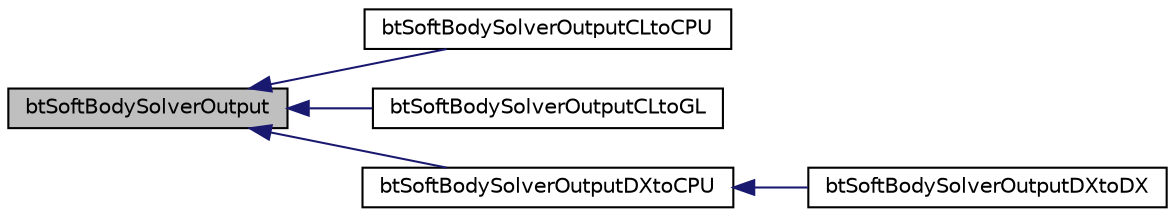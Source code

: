 digraph "btSoftBodySolverOutput"
{
  edge [fontname="Helvetica",fontsize="10",labelfontname="Helvetica",labelfontsize="10"];
  node [fontname="Helvetica",fontsize="10",shape=record];
  rankdir="LR";
  Node1 [label="btSoftBodySolverOutput",height=0.2,width=0.4,color="black", fillcolor="grey75", style="filled", fontcolor="black"];
  Node1 -> Node2 [dir="back",color="midnightblue",fontsize="10",style="solid",fontname="Helvetica"];
  Node2 [label="btSoftBodySolverOutputCLtoCPU",height=0.2,width=0.4,color="black", fillcolor="white", style="filled",URL="$classbt_soft_body_solver_output_c_lto_c_p_u.html"];
  Node1 -> Node3 [dir="back",color="midnightblue",fontsize="10",style="solid",fontname="Helvetica"];
  Node3 [label="btSoftBodySolverOutputCLtoGL",height=0.2,width=0.4,color="black", fillcolor="white", style="filled",URL="$classbt_soft_body_solver_output_c_lto_g_l.html"];
  Node1 -> Node4 [dir="back",color="midnightblue",fontsize="10",style="solid",fontname="Helvetica"];
  Node4 [label="btSoftBodySolverOutputDXtoCPU",height=0.2,width=0.4,color="black", fillcolor="white", style="filled",URL="$classbt_soft_body_solver_output_d_xto_c_p_u.html"];
  Node4 -> Node5 [dir="back",color="midnightblue",fontsize="10",style="solid",fontname="Helvetica"];
  Node5 [label="btSoftBodySolverOutputDXtoDX",height=0.2,width=0.4,color="black", fillcolor="white", style="filled",URL="$classbt_soft_body_solver_output_d_xto_d_x.html"];
}
